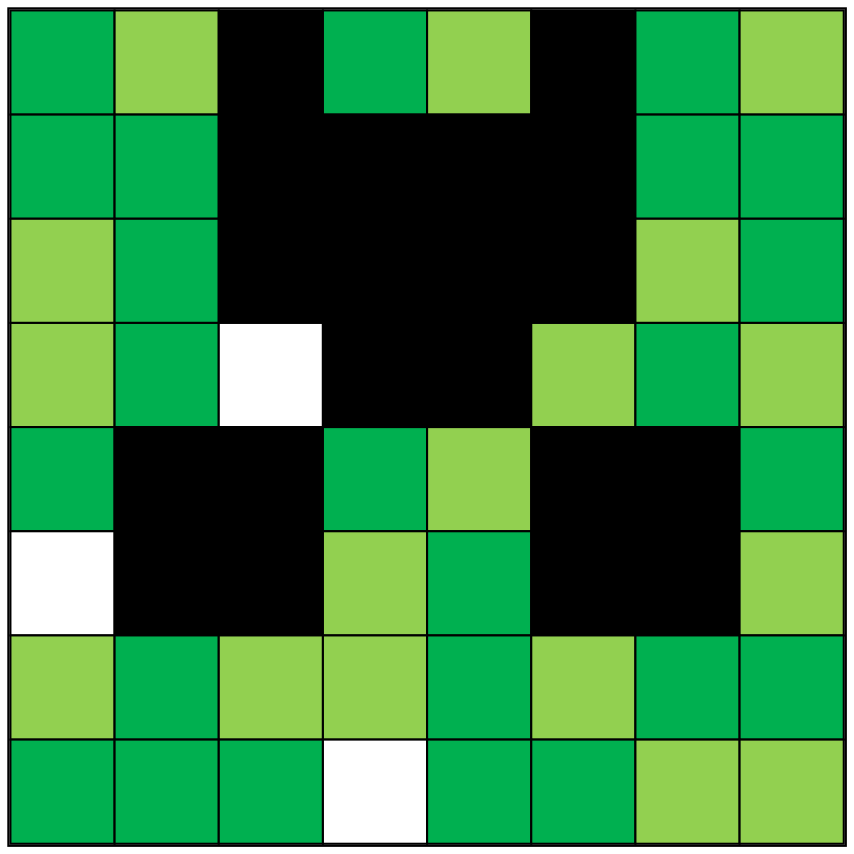 
        digraph G {bgcolor=none;
    node[ style = "filled" shape=plaintext margin =0 width=0 height=0] a[ label=<
        
        <table border = "1" width = "400px" height = "400px" cellspacing="0">
        <tr>
<td id="(7, 7)" width = "50.0px" height="50.0px" bgcolor = "#00B050"></td>
<td id="(7, 6)" width = "50.0px" height="50.0px" bgcolor = "#92D050"></td>
<td id="(7, 5)" width = "50.0px" height="50.0px" bgcolor = "#000000"></td>
<td id="(7, 4)" width = "50.0px" height="50.0px" bgcolor = "#00B050"></td>
<td id="(7, 3)" width = "50.0px" height="50.0px" bgcolor = "#92D050"></td>
<td id="(7, 2)" width = "50.0px" height="50.0px" bgcolor = "#000000"></td>
<td id="(7, 1)" width = "50.0px" height="50.0px" bgcolor = "#00B050"></td>
<td id="(7, 0)" width = "50.0px" height="50.0px" bgcolor = "#92D050"></td>
</tr>
<tr>
<td id="(6, 7)" width = "50.0px" height="50.0px" bgcolor = "#00B050"></td>
<td id="(6, 6)" width = "50.0px" height="50.0px" bgcolor = "#00B050"></td>
<td id="(6, 5)" width = "50.0px" height="50.0px" bgcolor = "#000000"></td>
<td id="(6, 4)" width = "50.0px" height="50.0px" bgcolor = "#000000"></td>
<td id="(6, 3)" width = "50.0px" height="50.0px" bgcolor = "#000000"></td>
<td id="(6, 2)" width = "50.0px" height="50.0px" bgcolor = "#000000"></td>
<td id="(6, 1)" width = "50.0px" height="50.0px" bgcolor = "#00B050"></td>
<td id="(6, 0)" width = "50.0px" height="50.0px" bgcolor = "#00B050"></td>
</tr>
<tr>
<td id="(5, 7)" width = "50.0px" height="50.0px" bgcolor = "#92D050"></td>
<td id="(5, 6)" width = "50.0px" height="50.0px" bgcolor = "#00B050"></td>
<td id="(5, 5)" width = "50.0px" height="50.0px" bgcolor = "#000000"></td>
<td id="(5, 4)" width = "50.0px" height="50.0px" bgcolor = "#000000"></td>
<td id="(5, 3)" width = "50.0px" height="50.0px" bgcolor = "#000000"></td>
<td id="(5, 2)" width = "50.0px" height="50.0px" bgcolor = "#000000"></td>
<td id="(5, 1)" width = "50.0px" height="50.0px" bgcolor = "#92D050"></td>
<td id="(5, 0)" width = "50.0px" height="50.0px" bgcolor = "#00B050"></td>
</tr>
<tr>
<td id="(4, 7)" width = "50.0px" height="50.0px" bgcolor = "#92D050"></td>
<td id="(4, 6)" width = "50.0px" height="50.0px" bgcolor = "#00B050"></td>
<td id="(4, 5)" width = "50.0px" height="50.0px" bgcolor = "white"></td>
<td id="(4, 4)" width = "50.0px" height="50.0px" bgcolor = "#000000"></td>
<td id="(4, 3)" width = "50.0px" height="50.0px" bgcolor = "#000000"></td>
<td id="(4, 2)" width = "50.0px" height="50.0px" bgcolor = "#92D050"></td>
<td id="(4, 1)" width = "50.0px" height="50.0px" bgcolor = "#00B050"></td>
<td id="(4, 0)" width = "50.0px" height="50.0px" bgcolor = "#92D050"></td>
</tr>
<tr>
<td id="(3, 7)" width = "50.0px" height="50.0px" bgcolor = "#00B050"></td>
<td id="(3, 6)" width = "50.0px" height="50.0px" bgcolor = "#000000"></td>
<td id="(3, 5)" width = "50.0px" height="50.0px" bgcolor = "#000000"></td>
<td id="(3, 4)" width = "50.0px" height="50.0px" bgcolor = "#00B050"></td>
<td id="(3, 3)" width = "50.0px" height="50.0px" bgcolor = "#92D050"></td>
<td id="(3, 2)" width = "50.0px" height="50.0px" bgcolor = "#000000"></td>
<td id="(3, 1)" width = "50.0px" height="50.0px" bgcolor = "#000000"></td>
<td id="(3, 0)" width = "50.0px" height="50.0px" bgcolor = "#00B050"></td>
</tr>
<tr>
<td id="(2, 7)" width = "50.0px" height="50.0px" bgcolor = "white"></td>
<td id="(2, 6)" width = "50.0px" height="50.0px" bgcolor = "#000000"></td>
<td id="(2, 5)" width = "50.0px" height="50.0px" bgcolor = "#000000"></td>
<td id="(2, 4)" width = "50.0px" height="50.0px" bgcolor = "#92D050"></td>
<td id="(2, 3)" width = "50.0px" height="50.0px" bgcolor = "#00B050"></td>
<td id="(2, 2)" width = "50.0px" height="50.0px" bgcolor = "#000000"></td>
<td id="(2, 1)" width = "50.0px" height="50.0px" bgcolor = "#000000"></td>
<td id="(2, 0)" width = "50.0px" height="50.0px" bgcolor = "#92D050"></td>
</tr>
<tr>
<td id="(1, 7)" width = "50.0px" height="50.0px" bgcolor = "#92D050"></td>
<td id="(1, 6)" width = "50.0px" height="50.0px" bgcolor = "#00B050"></td>
<td id="(1, 5)" width = "50.0px" height="50.0px" bgcolor = "#92D050"></td>
<td id="(1, 4)" width = "50.0px" height="50.0px" bgcolor = "#92D050"></td>
<td id="(1, 3)" width = "50.0px" height="50.0px" bgcolor = "#00B050"></td>
<td id="(1, 2)" width = "50.0px" height="50.0px" bgcolor = "#92D050"></td>
<td id="(1, 1)" width = "50.0px" height="50.0px" bgcolor = "#00B050"></td>
<td id="(1, 0)" width = "50.0px" height="50.0px" bgcolor = "#00B050"></td>
</tr>
<tr>
<td id="(0, 7)" width = "50.0px" height="50.0px" bgcolor = "#00B050"></td>
<td id="(0, 6)" width = "50.0px" height="50.0px" bgcolor = "#00B050"></td>
<td id="(0, 5)" width = "50.0px" height="50.0px" bgcolor = "#00B050"></td>
<td id="(0, 4)" width = "50.0px" height="50.0px" bgcolor = "white"></td>
<td id="(0, 3)" width = "50.0px" height="50.0px" bgcolor = "#00B050"></td>
<td id="(0, 2)" width = "50.0px" height="50.0px" bgcolor = "#00B050"></td>
<td id="(0, 1)" width = "50.0px" height="50.0px" bgcolor = "#92D050"></td>
<td id="(0, 0)" width = "50.0px" height="50.0px" bgcolor = "#92D050"></td>
</tr>
</table>
>];}